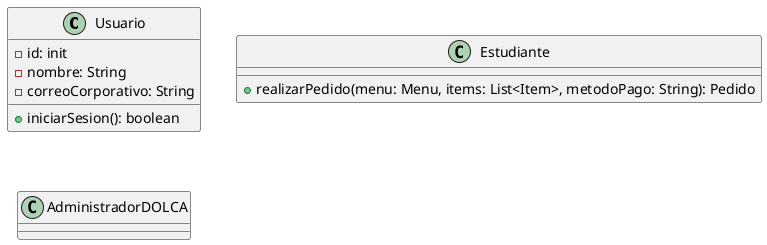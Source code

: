 @startuml clasesDOLCA

class Usuario {
    - id: init 
    - nombre: String
    - correoCorporativo: String
    + iniciarSesion(): boolean
}

class Estudiante {
    + realizarPedido(menu: Menu, items: List<Item>, metodoPago: String): Pedido
}

class AdministradorDOLCA {}

@enduml